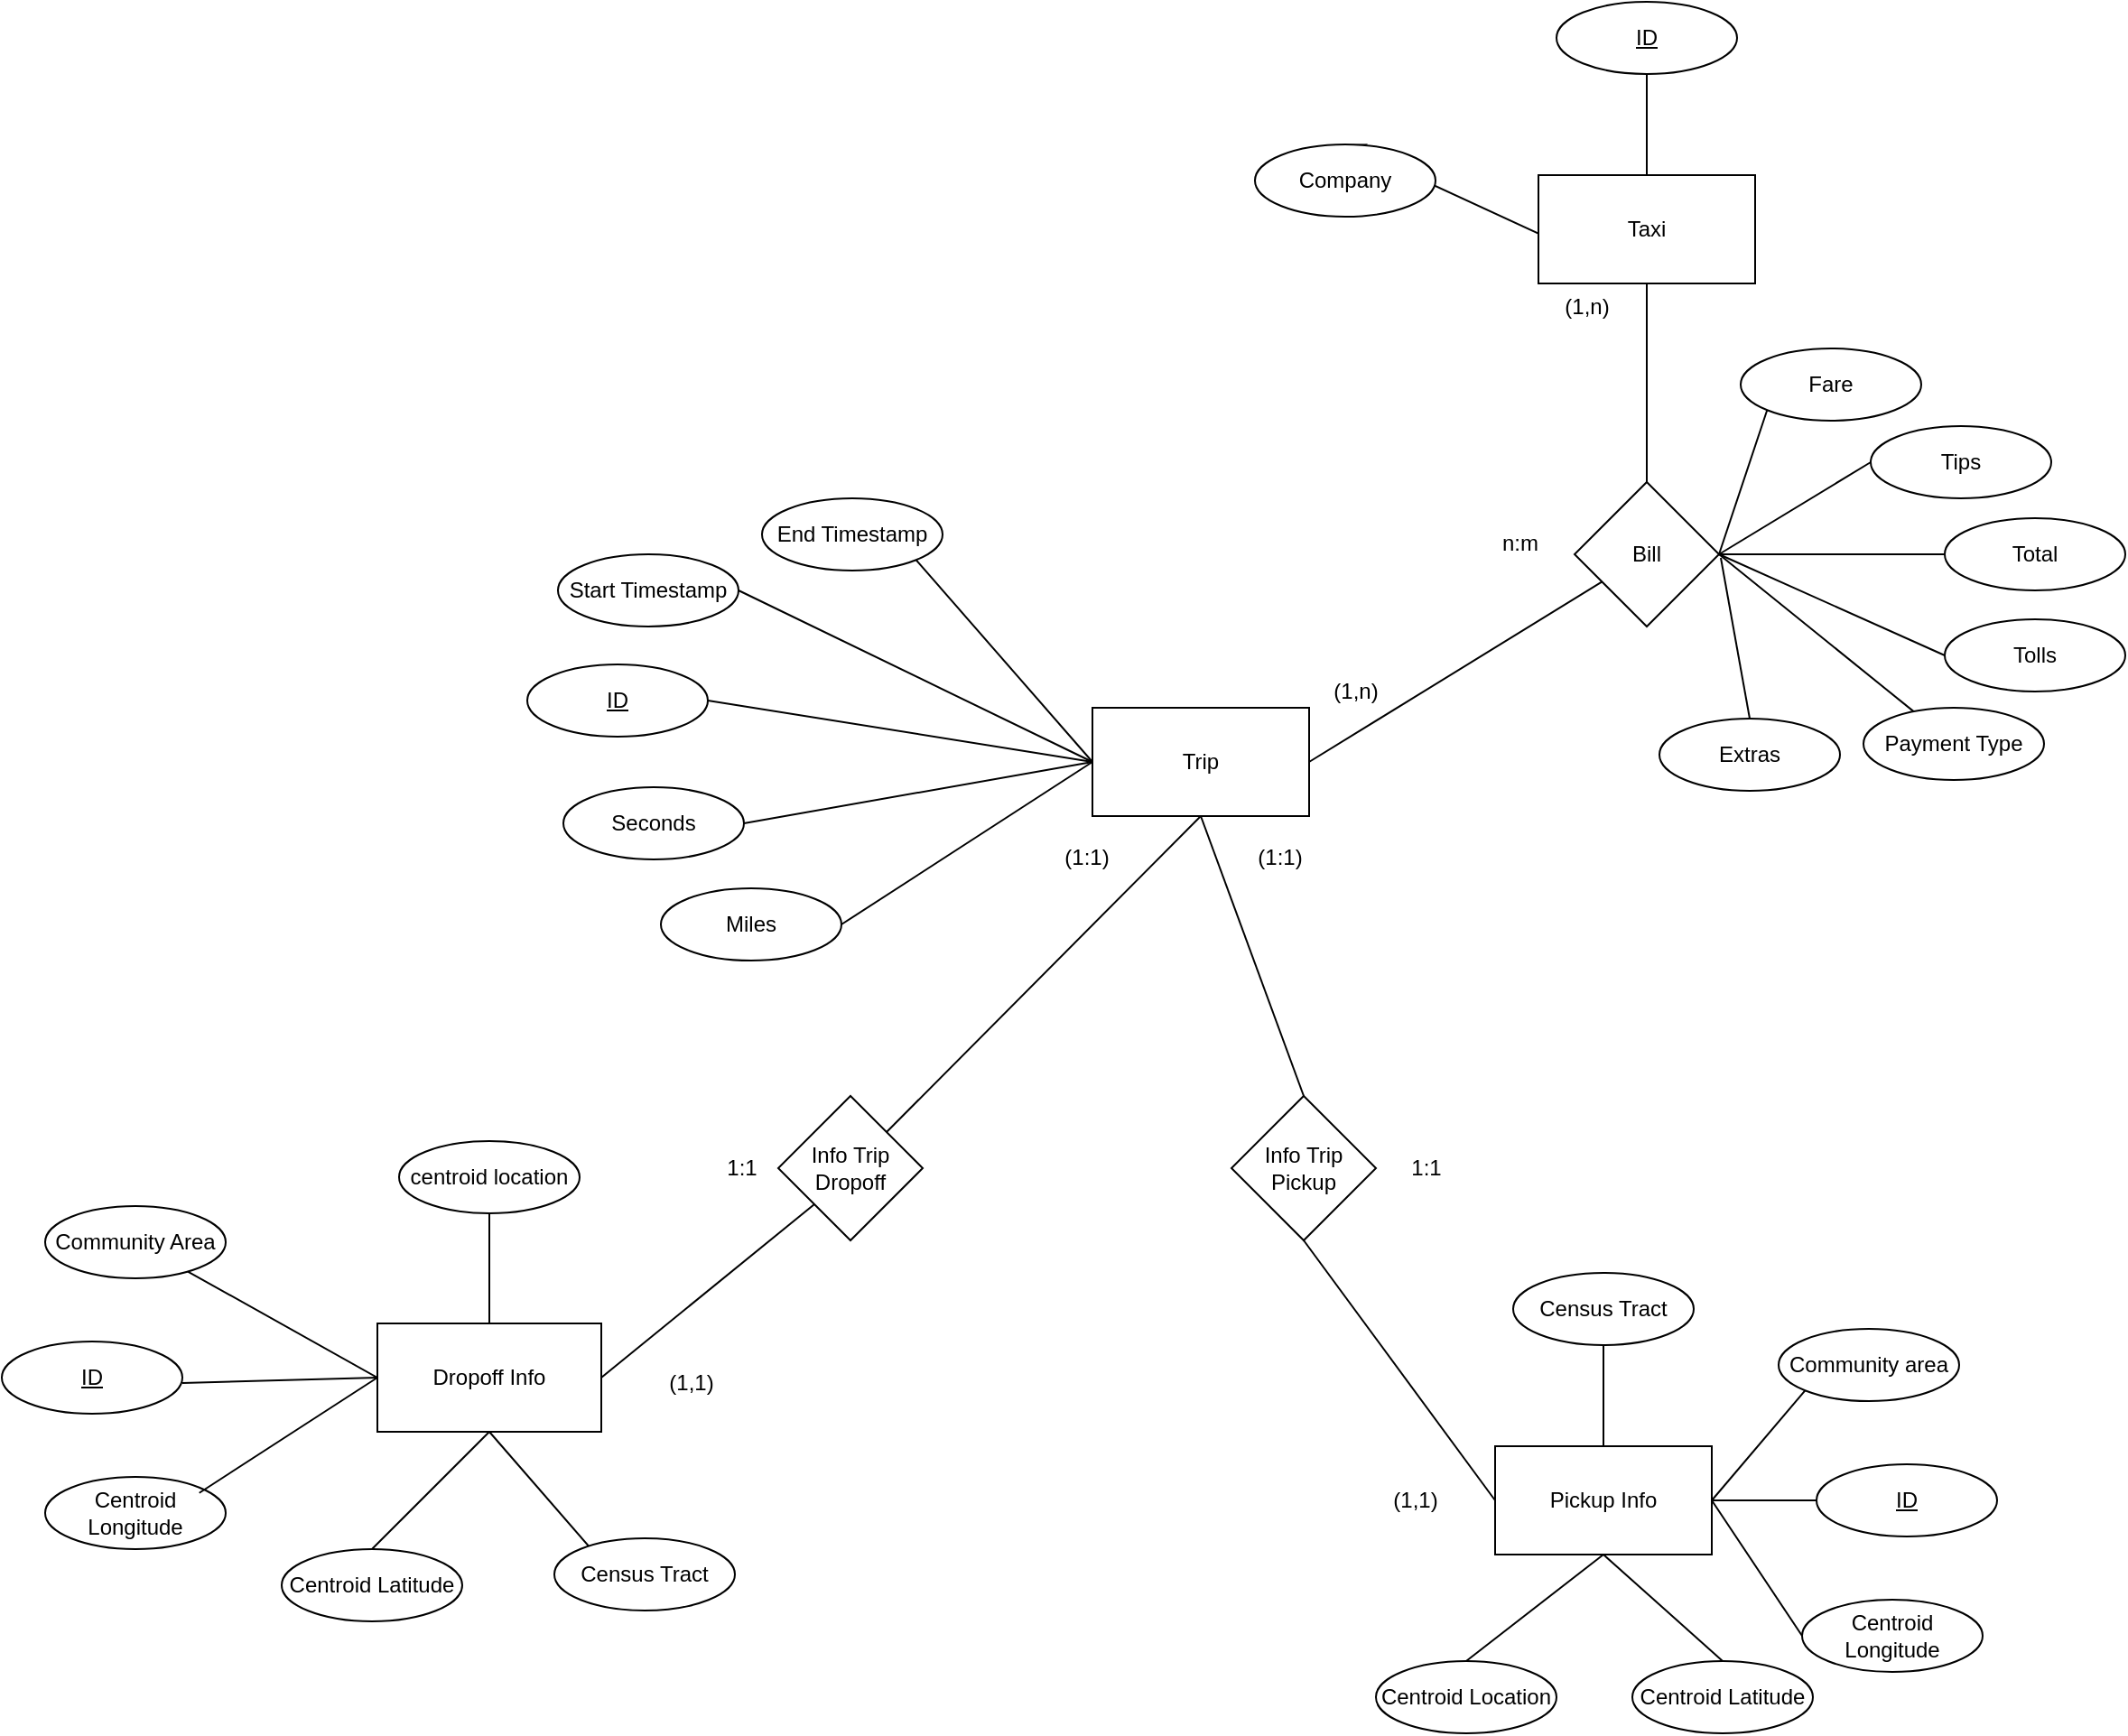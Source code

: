 <mxfile version="24.3.1" type="google">
  <diagram name="Página-1" id="5BBRs1TUjezzs2sZiRqs">
    <mxGraphModel grid="0" page="0" gridSize="10" guides="1" tooltips="1" connect="1" arrows="1" fold="1" pageScale="1" pageWidth="827" pageHeight="1169" math="0" shadow="0">
      <root>
        <mxCell id="0" />
        <mxCell id="1" parent="0" />
        <mxCell id="VLyRMC3tnF9Kx2FfK0Kg-1" value="Trip" style="rounded=0;whiteSpace=wrap;html=1;" vertex="1" parent="1">
          <mxGeometry x="2" y="106" width="120" height="60" as="geometry" />
        </mxCell>
        <mxCell id="VLyRMC3tnF9Kx2FfK0Kg-2" value="End Timestamp" style="ellipse;whiteSpace=wrap;html=1;align=center;" vertex="1" parent="1">
          <mxGeometry x="-181" y="-10" width="100" height="40" as="geometry" />
        </mxCell>
        <mxCell id="VLyRMC3tnF9Kx2FfK0Kg-4" value="Start Timestamp" style="ellipse;whiteSpace=wrap;html=1;align=center;" vertex="1" parent="1">
          <mxGeometry x="-294" y="21" width="100" height="40" as="geometry" />
        </mxCell>
        <mxCell id="VLyRMC3tnF9Kx2FfK0Kg-6" value="ID" style="ellipse;whiteSpace=wrap;html=1;align=center;fontStyle=4;" vertex="1" parent="1">
          <mxGeometry x="-311" y="82" width="100" height="40" as="geometry" />
        </mxCell>
        <mxCell id="VLyRMC3tnF9Kx2FfK0Kg-8" value="Seconds" style="ellipse;whiteSpace=wrap;html=1;align=center;" vertex="1" parent="1">
          <mxGeometry x="-291" y="150" width="100" height="40" as="geometry" />
        </mxCell>
        <mxCell id="VLyRMC3tnF9Kx2FfK0Kg-10" value="Miles" style="ellipse;whiteSpace=wrap;html=1;align=center;" vertex="1" parent="1">
          <mxGeometry x="-237" y="206" width="100" height="40" as="geometry" />
        </mxCell>
        <mxCell id="VLyRMC3tnF9Kx2FfK0Kg-14" style="edgeStyle=none;curved=1;rounded=0;orthogonalLoop=1;jettySize=auto;html=1;exitX=0.5;exitY=1;exitDx=0;exitDy=0;entryX=0.5;entryY=0;entryDx=0;entryDy=0;fontSize=12;startSize=8;endSize=8;" edge="1" parent="1" source="VLyRMC3tnF9Kx2FfK0Kg-12" target="VLyRMC3tnF9Kx2FfK0Kg-13">
          <mxGeometry relative="1" as="geometry" />
        </mxCell>
        <mxCell id="VLyRMC3tnF9Kx2FfK0Kg-12" value="Taxi" style="rounded=0;whiteSpace=wrap;html=1;" vertex="1" parent="1">
          <mxGeometry x="249" y="-189" width="120" height="60" as="geometry" />
        </mxCell>
        <mxCell id="VLyRMC3tnF9Kx2FfK0Kg-13" value="Company" style="ellipse;whiteSpace=wrap;html=1;align=center;" vertex="1" parent="1">
          <mxGeometry x="92" y="-206" width="100" height="40" as="geometry" />
        </mxCell>
        <mxCell id="VLyRMC3tnF9Kx2FfK0Kg-15" value="ID" style="ellipse;whiteSpace=wrap;html=1;align=center;fontStyle=4;" vertex="1" parent="1">
          <mxGeometry x="259" y="-285" width="100" height="40" as="geometry" />
        </mxCell>
        <mxCell id="VLyRMC3tnF9Kx2FfK0Kg-20" value="Fare" style="ellipse;whiteSpace=wrap;html=1;align=center;" vertex="1" parent="1">
          <mxGeometry x="361" y="-93" width="100" height="40" as="geometry" />
        </mxCell>
        <mxCell id="VLyRMC3tnF9Kx2FfK0Kg-22" value="Tips" style="ellipse;whiteSpace=wrap;html=1;align=center;" vertex="1" parent="1">
          <mxGeometry x="433" y="-50" width="100" height="40" as="geometry" />
        </mxCell>
        <mxCell id="VLyRMC3tnF9Kx2FfK0Kg-24" value="Tolls" style="ellipse;whiteSpace=wrap;html=1;align=center;" vertex="1" parent="1">
          <mxGeometry x="474" y="57" width="100" height="40" as="geometry" />
        </mxCell>
        <mxCell id="VLyRMC3tnF9Kx2FfK0Kg-26" value="Extras" style="ellipse;whiteSpace=wrap;html=1;align=center;" vertex="1" parent="1">
          <mxGeometry x="316" y="112" width="100" height="40" as="geometry" />
        </mxCell>
        <mxCell id="VLyRMC3tnF9Kx2FfK0Kg-28" value="Payment Type" style="ellipse;whiteSpace=wrap;html=1;align=center;" vertex="1" parent="1">
          <mxGeometry x="429" y="106" width="100" height="40" as="geometry" />
        </mxCell>
        <mxCell id="VLyRMC3tnF9Kx2FfK0Kg-30" value="Pickup Info" style="rounded=0;whiteSpace=wrap;html=1;" vertex="1" parent="1">
          <mxGeometry x="225" y="515" width="120" height="60" as="geometry" />
        </mxCell>
        <mxCell id="VLyRMC3tnF9Kx2FfK0Kg-31" value="Census Tract" style="ellipse;whiteSpace=wrap;html=1;align=center;" vertex="1" parent="1">
          <mxGeometry x="235" y="419" width="100" height="40" as="geometry" />
        </mxCell>
        <mxCell id="VLyRMC3tnF9Kx2FfK0Kg-33" value="Community area" style="ellipse;whiteSpace=wrap;html=1;align=center;" vertex="1" parent="1">
          <mxGeometry x="382" y="450" width="100" height="40" as="geometry" />
        </mxCell>
        <mxCell id="VLyRMC3tnF9Kx2FfK0Kg-35" value="ID" style="ellipse;whiteSpace=wrap;html=1;align=center;fontStyle=4;" vertex="1" parent="1">
          <mxGeometry x="403" y="525" width="100" height="40" as="geometry" />
        </mxCell>
        <mxCell id="VLyRMC3tnF9Kx2FfK0Kg-37" value="Centroid Longitude" style="ellipse;whiteSpace=wrap;html=1;align=center;" vertex="1" parent="1">
          <mxGeometry x="395" y="600" width="100" height="40" as="geometry" />
        </mxCell>
        <mxCell id="VLyRMC3tnF9Kx2FfK0Kg-39" value="Centroid Latitude" style="ellipse;whiteSpace=wrap;html=1;align=center;" vertex="1" parent="1">
          <mxGeometry x="301" y="634" width="100" height="40" as="geometry" />
        </mxCell>
        <mxCell id="VLyRMC3tnF9Kx2FfK0Kg-45" style="edgeStyle=none;curved=1;rounded=0;orthogonalLoop=1;jettySize=auto;html=1;entryX=0.5;entryY=1;entryDx=0;entryDy=0;fontSize=12;startSize=8;endSize=8;exitX=0.5;exitY=1;exitDx=0;exitDy=0;" edge="1" parent="1" source="VLyRMC3tnF9Kx2FfK0Kg-41" target="VLyRMC3tnF9Kx2FfK0Kg-44">
          <mxGeometry relative="1" as="geometry" />
        </mxCell>
        <mxCell id="VLyRMC3tnF9Kx2FfK0Kg-41" value="Dropoff Info" style="rounded=0;whiteSpace=wrap;html=1;" vertex="1" parent="1">
          <mxGeometry x="-394" y="447" width="124" height="60" as="geometry" />
        </mxCell>
        <mxCell id="VLyRMC3tnF9Kx2FfK0Kg-44" value="Census Tract" style="ellipse;whiteSpace=wrap;html=1;align=center;" vertex="1" parent="1">
          <mxGeometry x="-296" y="566" width="100" height="40" as="geometry" />
        </mxCell>
        <mxCell id="VLyRMC3tnF9Kx2FfK0Kg-46" value="ID" style="ellipse;whiteSpace=wrap;html=1;align=center;fontStyle=4;" vertex="1" parent="1">
          <mxGeometry x="-602" y="457" width="100" height="40" as="geometry" />
        </mxCell>
        <mxCell id="VLyRMC3tnF9Kx2FfK0Kg-48" value="Community Area" style="ellipse;whiteSpace=wrap;html=1;align=center;" vertex="1" parent="1">
          <mxGeometry x="-578" y="382" width="100" height="40" as="geometry" />
        </mxCell>
        <mxCell id="VLyRMC3tnF9Kx2FfK0Kg-51" value="Centroid Latitude" style="ellipse;whiteSpace=wrap;html=1;align=center;" vertex="1" parent="1">
          <mxGeometry x="-447" y="572" width="100" height="40" as="geometry" />
        </mxCell>
        <mxCell id="VLyRMC3tnF9Kx2FfK0Kg-53" value="Centroid Longitude" style="ellipse;whiteSpace=wrap;html=1;align=center;" vertex="1" parent="1">
          <mxGeometry x="-578" y="532" width="100" height="40" as="geometry" />
        </mxCell>
        <mxCell id="OvC8AXJkAFaHnAALXdvc-1" value="Bill" style="rhombus;whiteSpace=wrap;html=1;" vertex="1" parent="1">
          <mxGeometry x="269" y="-19" width="80" height="80" as="geometry" />
        </mxCell>
        <mxCell id="OvC8AXJkAFaHnAALXdvc-2" value="Info Trip Dropoff" style="rhombus;whiteSpace=wrap;html=1;" vertex="1" parent="1">
          <mxGeometry x="-172" y="321" width="80" height="80" as="geometry" />
        </mxCell>
        <mxCell id="OvC8AXJkAFaHnAALXdvc-3" value="Info Trip Pickup" style="rhombus;whiteSpace=wrap;html=1;" vertex="1" parent="1">
          <mxGeometry x="79" y="321" width="80" height="80" as="geometry" />
        </mxCell>
        <mxCell id="OvC8AXJkAFaHnAALXdvc-4" value="(1,1)" style="text;html=1;align=center;verticalAlign=middle;whiteSpace=wrap;rounded=0;" vertex="1" parent="1">
          <mxGeometry x="-250" y="465" width="60" height="30" as="geometry" />
        </mxCell>
        <mxCell id="OvC8AXJkAFaHnAALXdvc-5" value="(1,1)" style="text;html=1;align=center;verticalAlign=middle;whiteSpace=wrap;rounded=0;" vertex="1" parent="1">
          <mxGeometry x="151" y="530" width="60" height="30" as="geometry" />
        </mxCell>
        <mxCell id="OvC8AXJkAFaHnAALXdvc-9" value="" style="endArrow=none;html=1;rounded=0;entryX=0.5;entryY=1;entryDx=0;entryDy=0;" edge="1" parent="1" source="VLyRMC3tnF9Kx2FfK0Kg-12" target="VLyRMC3tnF9Kx2FfK0Kg-15">
          <mxGeometry width="50" height="50" relative="1" as="geometry">
            <mxPoint x="309" y="-209.711" as="sourcePoint" />
            <mxPoint x="309" y="-259.711" as="targetPoint" />
          </mxGeometry>
        </mxCell>
        <mxCell id="OvC8AXJkAFaHnAALXdvc-10" value="" style="endArrow=none;html=1;rounded=0;entryX=0.5;entryY=1;entryDx=0;entryDy=0;exitX=0.5;exitY=0;exitDx=0;exitDy=0;" edge="1" parent="1" source="OvC8AXJkAFaHnAALXdvc-1" target="VLyRMC3tnF9Kx2FfK0Kg-12">
          <mxGeometry width="50" height="50" relative="1" as="geometry">
            <mxPoint x="276" y="-65" as="sourcePoint" />
            <mxPoint x="326" y="-115" as="targetPoint" />
          </mxGeometry>
        </mxCell>
        <mxCell id="OvC8AXJkAFaHnAALXdvc-11" value="" style="endArrow=none;html=1;rounded=0;exitX=1;exitY=0.5;exitDx=0;exitDy=0;" edge="1" parent="1" source="VLyRMC3tnF9Kx2FfK0Kg-1" target="OvC8AXJkAFaHnAALXdvc-1">
          <mxGeometry width="50" height="50" relative="1" as="geometry">
            <mxPoint x="182" y="145" as="sourcePoint" />
            <mxPoint x="232" y="95" as="targetPoint" />
          </mxGeometry>
        </mxCell>
        <mxCell id="OvC8AXJkAFaHnAALXdvc-12" value="" style="endArrow=none;html=1;rounded=0;exitX=0.5;exitY=0;exitDx=0;exitDy=0;" edge="1" parent="1" source="VLyRMC3tnF9Kx2FfK0Kg-26">
          <mxGeometry width="50" height="50" relative="1" as="geometry">
            <mxPoint x="300" y="104" as="sourcePoint" />
            <mxPoint x="350" y="23" as="targetPoint" />
          </mxGeometry>
        </mxCell>
        <mxCell id="OvC8AXJkAFaHnAALXdvc-13" value="" style="endArrow=none;html=1;rounded=0;entryX=1;entryY=0.5;entryDx=0;entryDy=0;" edge="1" parent="1" source="VLyRMC3tnF9Kx2FfK0Kg-28" target="OvC8AXJkAFaHnAALXdvc-1">
          <mxGeometry width="50" height="50" relative="1" as="geometry">
            <mxPoint x="381" y="81" as="sourcePoint" />
            <mxPoint x="431" y="31" as="targetPoint" />
          </mxGeometry>
        </mxCell>
        <mxCell id="OvC8AXJkAFaHnAALXdvc-15" value="" style="endArrow=none;html=1;rounded=0;exitX=1;exitY=0.5;exitDx=0;exitDy=0;entryX=0;entryY=1;entryDx=0;entryDy=0;" edge="1" parent="1" source="OvC8AXJkAFaHnAALXdvc-1" target="VLyRMC3tnF9Kx2FfK0Kg-20">
          <mxGeometry width="50" height="50" relative="1" as="geometry">
            <mxPoint x="334" y="-2" as="sourcePoint" />
            <mxPoint x="384" y="-52" as="targetPoint" />
          </mxGeometry>
        </mxCell>
        <mxCell id="OvC8AXJkAFaHnAALXdvc-16" value="" style="endArrow=none;html=1;rounded=0;exitX=1;exitY=0.5;exitDx=0;exitDy=0;entryX=0;entryY=0.5;entryDx=0;entryDy=0;" edge="1" parent="1" source="OvC8AXJkAFaHnAALXdvc-1" target="VLyRMC3tnF9Kx2FfK0Kg-22">
          <mxGeometry width="50" height="50" relative="1" as="geometry">
            <mxPoint x="369" y="22" as="sourcePoint" />
            <mxPoint x="419" y="-28" as="targetPoint" />
          </mxGeometry>
        </mxCell>
        <mxCell id="OvC8AXJkAFaHnAALXdvc-17" value="" style="endArrow=none;html=1;rounded=0;exitX=1;exitY=0.5;exitDx=0;exitDy=0;entryX=0;entryY=0.5;entryDx=0;entryDy=0;" edge="1" parent="1" source="OvC8AXJkAFaHnAALXdvc-1" target="OvC8AXJkAFaHnAALXdvc-19">
          <mxGeometry width="50" height="50" relative="1" as="geometry">
            <mxPoint x="379" y="53" as="sourcePoint" />
            <mxPoint x="469" y="21" as="targetPoint" />
          </mxGeometry>
        </mxCell>
        <mxCell id="OvC8AXJkAFaHnAALXdvc-18" value="" style="endArrow=none;html=1;rounded=0;entryX=0;entryY=0.5;entryDx=0;entryDy=0;exitX=1;exitY=0.5;exitDx=0;exitDy=0;" edge="1" parent="1" source="OvC8AXJkAFaHnAALXdvc-1" target="VLyRMC3tnF9Kx2FfK0Kg-24">
          <mxGeometry width="50" height="50" relative="1" as="geometry">
            <mxPoint x="374" y="80" as="sourcePoint" />
            <mxPoint x="424" y="30" as="targetPoint" />
          </mxGeometry>
        </mxCell>
        <mxCell id="OvC8AXJkAFaHnAALXdvc-19" value="Total" style="ellipse;whiteSpace=wrap;html=1;align=center;" vertex="1" parent="1">
          <mxGeometry x="474" y="1" width="100" height="40" as="geometry" />
        </mxCell>
        <mxCell id="OvC8AXJkAFaHnAALXdvc-20" value="" style="endArrow=none;html=1;rounded=0;entryX=1;entryY=1;entryDx=0;entryDy=0;exitX=0;exitY=0.5;exitDx=0;exitDy=0;" edge="1" parent="1" source="VLyRMC3tnF9Kx2FfK0Kg-1" target="VLyRMC3tnF9Kx2FfK0Kg-2">
          <mxGeometry width="50" height="50" relative="1" as="geometry">
            <mxPoint x="5" y="106" as="sourcePoint" />
            <mxPoint x="55" y="56" as="targetPoint" />
          </mxGeometry>
        </mxCell>
        <mxCell id="OvC8AXJkAFaHnAALXdvc-21" value="" style="endArrow=none;html=1;rounded=0;entryX=0;entryY=0.5;entryDx=0;entryDy=0;exitX=1;exitY=0.5;exitDx=0;exitDy=0;" edge="1" parent="1" source="VLyRMC3tnF9Kx2FfK0Kg-4" target="VLyRMC3tnF9Kx2FfK0Kg-1">
          <mxGeometry width="50" height="50" relative="1" as="geometry">
            <mxPoint x="-105" y="165" as="sourcePoint" />
            <mxPoint x="-55" y="115" as="targetPoint" />
          </mxGeometry>
        </mxCell>
        <mxCell id="OvC8AXJkAFaHnAALXdvc-22" value="" style="endArrow=none;html=1;rounded=0;entryX=0;entryY=0.5;entryDx=0;entryDy=0;exitX=1;exitY=0.5;exitDx=0;exitDy=0;" edge="1" parent="1" source="VLyRMC3tnF9Kx2FfK0Kg-6" target="VLyRMC3tnF9Kx2FfK0Kg-1">
          <mxGeometry width="50" height="50" relative="1" as="geometry">
            <mxPoint x="-145" y="169" as="sourcePoint" />
            <mxPoint x="-95" y="119" as="targetPoint" />
          </mxGeometry>
        </mxCell>
        <mxCell id="OvC8AXJkAFaHnAALXdvc-23" value="" style="endArrow=none;html=1;rounded=0;entryX=0;entryY=0.5;entryDx=0;entryDy=0;exitX=1;exitY=0.5;exitDx=0;exitDy=0;" edge="1" parent="1" source="VLyRMC3tnF9Kx2FfK0Kg-8" target="VLyRMC3tnF9Kx2FfK0Kg-1">
          <mxGeometry width="50" height="50" relative="1" as="geometry">
            <mxPoint x="-111" y="176" as="sourcePoint" />
            <mxPoint x="-61" y="126" as="targetPoint" />
          </mxGeometry>
        </mxCell>
        <mxCell id="OvC8AXJkAFaHnAALXdvc-24" value="" style="endArrow=none;html=1;rounded=0;entryX=0;entryY=0.5;entryDx=0;entryDy=0;exitX=1;exitY=0.5;exitDx=0;exitDy=0;" edge="1" parent="1" source="VLyRMC3tnF9Kx2FfK0Kg-10" target="VLyRMC3tnF9Kx2FfK0Kg-1">
          <mxGeometry width="50" height="50" relative="1" as="geometry">
            <mxPoint x="-99" y="221" as="sourcePoint" />
            <mxPoint x="-49" y="171" as="targetPoint" />
          </mxGeometry>
        </mxCell>
        <mxCell id="OvC8AXJkAFaHnAALXdvc-25" value="(1,n)" style="text;html=1;align=center;verticalAlign=middle;whiteSpace=wrap;rounded=0;" vertex="1" parent="1">
          <mxGeometry x="246" y="-131" width="60" height="30" as="geometry" />
        </mxCell>
        <mxCell id="OvC8AXJkAFaHnAALXdvc-26" value="(1,n)" style="text;html=1;align=center;verticalAlign=middle;whiteSpace=wrap;rounded=0;" vertex="1" parent="1">
          <mxGeometry x="118" y="82" width="60" height="30" as="geometry" />
        </mxCell>
        <mxCell id="OvC8AXJkAFaHnAALXdvc-27" value="n:m" style="text;html=1;align=center;verticalAlign=middle;whiteSpace=wrap;rounded=0;" vertex="1" parent="1">
          <mxGeometry x="209" width="60" height="30" as="geometry" />
        </mxCell>
        <mxCell id="OvC8AXJkAFaHnAALXdvc-28" value="" style="endArrow=none;html=1;rounded=0;entryX=0;entryY=0.5;entryDx=0;entryDy=0;" edge="1" parent="1" source="VLyRMC3tnF9Kx2FfK0Kg-48" target="VLyRMC3tnF9Kx2FfK0Kg-41">
          <mxGeometry width="50" height="50" relative="1" as="geometry">
            <mxPoint x="-492.645" y="419.142" as="sourcePoint" />
            <mxPoint x="-410" y="397" as="targetPoint" />
          </mxGeometry>
        </mxCell>
        <mxCell id="OvC8AXJkAFaHnAALXdvc-29" value="" style="endArrow=none;html=1;rounded=0;entryX=0;entryY=0.5;entryDx=0;entryDy=0;exitX=1;exitY=0.5;exitDx=0;exitDy=0;" edge="1" parent="1" target="VLyRMC3tnF9Kx2FfK0Kg-41">
          <mxGeometry width="50" height="50" relative="1" as="geometry">
            <mxPoint x="-502" y="480" as="sourcePoint" />
            <mxPoint x="-430" y="466" as="targetPoint" />
          </mxGeometry>
        </mxCell>
        <mxCell id="OvC8AXJkAFaHnAALXdvc-30" value="" style="endArrow=none;html=1;rounded=0;entryX=0;entryY=0.5;entryDx=0;entryDy=0;exitX=1;exitY=0;exitDx=0;exitDy=0;" edge="1" parent="1" target="VLyRMC3tnF9Kx2FfK0Kg-41">
          <mxGeometry width="50" height="50" relative="1" as="geometry">
            <mxPoint x="-492.645" y="540.858" as="sourcePoint" />
            <mxPoint x="-425" y="491" as="targetPoint" />
          </mxGeometry>
        </mxCell>
        <mxCell id="OvC8AXJkAFaHnAALXdvc-31" value="" style="endArrow=none;html=1;rounded=0;entryX=0.5;entryY=1;entryDx=0;entryDy=0;exitX=0.5;exitY=0;exitDx=0;exitDy=0;" edge="1" parent="1" source="VLyRMC3tnF9Kx2FfK0Kg-51" target="VLyRMC3tnF9Kx2FfK0Kg-41">
          <mxGeometry width="50" height="50" relative="1" as="geometry">
            <mxPoint x="-430" y="577" as="sourcePoint" />
            <mxPoint x="-380" y="527" as="targetPoint" />
          </mxGeometry>
        </mxCell>
        <mxCell id="OvC8AXJkAFaHnAALXdvc-32" value="" style="endArrow=none;html=1;rounded=0;entryX=0.5;entryY=1;entryDx=0;entryDy=0;exitX=0.5;exitY=0;exitDx=0;exitDy=0;" edge="1" parent="1" source="VLyRMC3tnF9Kx2FfK0Kg-30" target="VLyRMC3tnF9Kx2FfK0Kg-31">
          <mxGeometry width="50" height="50" relative="1" as="geometry">
            <mxPoint x="222" y="519" as="sourcePoint" />
            <mxPoint x="272" y="469" as="targetPoint" />
          </mxGeometry>
        </mxCell>
        <mxCell id="OvC8AXJkAFaHnAALXdvc-33" value="" style="endArrow=none;html=1;rounded=0;entryX=0;entryY=1;entryDx=0;entryDy=0;exitX=1;exitY=0.5;exitDx=0;exitDy=0;" edge="1" parent="1" source="VLyRMC3tnF9Kx2FfK0Kg-30" target="VLyRMC3tnF9Kx2FfK0Kg-33">
          <mxGeometry width="50" height="50" relative="1" as="geometry">
            <mxPoint x="316" y="515" as="sourcePoint" />
            <mxPoint x="366" y="465" as="targetPoint" />
          </mxGeometry>
        </mxCell>
        <mxCell id="OvC8AXJkAFaHnAALXdvc-34" value="" style="endArrow=none;html=1;rounded=0;entryX=0;entryY=0.5;entryDx=0;entryDy=0;exitX=1;exitY=0.5;exitDx=0;exitDy=0;" edge="1" parent="1" source="VLyRMC3tnF9Kx2FfK0Kg-30" target="VLyRMC3tnF9Kx2FfK0Kg-35">
          <mxGeometry width="50" height="50" relative="1" as="geometry">
            <mxPoint x="341" y="632" as="sourcePoint" />
            <mxPoint x="391" y="582" as="targetPoint" />
          </mxGeometry>
        </mxCell>
        <mxCell id="OvC8AXJkAFaHnAALXdvc-35" value="" style="endArrow=none;html=1;rounded=0;entryX=0.5;entryY=1;entryDx=0;entryDy=0;exitX=0.5;exitY=0;exitDx=0;exitDy=0;" edge="1" parent="1" source="VLyRMC3tnF9Kx2FfK0Kg-39" target="VLyRMC3tnF9Kx2FfK0Kg-30">
          <mxGeometry width="50" height="50" relative="1" as="geometry">
            <mxPoint x="277" y="638" as="sourcePoint" />
            <mxPoint x="327" y="588" as="targetPoint" />
          </mxGeometry>
        </mxCell>
        <mxCell id="OvC8AXJkAFaHnAALXdvc-36" value="" style="endArrow=none;html=1;rounded=0;entryX=1;entryY=0.5;entryDx=0;entryDy=0;exitX=0;exitY=0.5;exitDx=0;exitDy=0;" edge="1" parent="1" source="VLyRMC3tnF9Kx2FfK0Kg-37" target="VLyRMC3tnF9Kx2FfK0Kg-30">
          <mxGeometry width="50" height="50" relative="1" as="geometry">
            <mxPoint x="311" y="632" as="sourcePoint" />
            <mxPoint x="361" y="582" as="targetPoint" />
          </mxGeometry>
        </mxCell>
        <mxCell id="OvC8AXJkAFaHnAALXdvc-37" value="" style="endArrow=none;html=1;rounded=0;entryX=0;entryY=1;entryDx=0;entryDy=0;exitX=1;exitY=0.5;exitDx=0;exitDy=0;" edge="1" parent="1" source="VLyRMC3tnF9Kx2FfK0Kg-41" target="OvC8AXJkAFaHnAALXdvc-2">
          <mxGeometry width="50" height="50" relative="1" as="geometry">
            <mxPoint x="-268" y="444" as="sourcePoint" />
            <mxPoint x="-218" y="394" as="targetPoint" />
          </mxGeometry>
        </mxCell>
        <mxCell id="OvC8AXJkAFaHnAALXdvc-38" value="" style="endArrow=none;html=1;rounded=0;entryX=0.5;entryY=1;entryDx=0;entryDy=0;exitX=1;exitY=0;exitDx=0;exitDy=0;" edge="1" parent="1" source="OvC8AXJkAFaHnAALXdvc-2" target="VLyRMC3tnF9Kx2FfK0Kg-1">
          <mxGeometry width="50" height="50" relative="1" as="geometry">
            <mxPoint x="-67" y="307" as="sourcePoint" />
            <mxPoint x="-17" y="257" as="targetPoint" />
          </mxGeometry>
        </mxCell>
        <mxCell id="OvC8AXJkAFaHnAALXdvc-39" value="" style="endArrow=none;html=1;rounded=0;entryX=0.5;entryY=1;entryDx=0;entryDy=0;exitX=0;exitY=0.5;exitDx=0;exitDy=0;" edge="1" parent="1" source="VLyRMC3tnF9Kx2FfK0Kg-30" target="OvC8AXJkAFaHnAALXdvc-3">
          <mxGeometry width="50" height="50" relative="1" as="geometry">
            <mxPoint x="141" y="496" as="sourcePoint" />
            <mxPoint x="191" y="446" as="targetPoint" />
          </mxGeometry>
        </mxCell>
        <mxCell id="OvC8AXJkAFaHnAALXdvc-40" value="" style="endArrow=none;html=1;rounded=0;exitX=0.5;exitY=0;exitDx=0;exitDy=0;entryX=0.5;entryY=1;entryDx=0;entryDy=0;" edge="1" parent="1" source="OvC8AXJkAFaHnAALXdvc-3" target="VLyRMC3tnF9Kx2FfK0Kg-1">
          <mxGeometry width="50" height="50" relative="1" as="geometry">
            <mxPoint x="21" y="322" as="sourcePoint" />
            <mxPoint x="71" y="272" as="targetPoint" />
          </mxGeometry>
        </mxCell>
        <mxCell id="OvC8AXJkAFaHnAALXdvc-41" value="1:1" style="text;html=1;align=center;verticalAlign=middle;whiteSpace=wrap;rounded=0;" vertex="1" parent="1">
          <mxGeometry x="-222" y="346" width="60" height="30" as="geometry" />
        </mxCell>
        <mxCell id="OvC8AXJkAFaHnAALXdvc-42" value="1:1" style="text;html=1;align=center;verticalAlign=middle;whiteSpace=wrap;rounded=0;" vertex="1" parent="1">
          <mxGeometry x="157" y="346" width="60" height="30" as="geometry" />
        </mxCell>
        <mxCell id="OvC8AXJkAFaHnAALXdvc-43" value="Centroid Location" style="ellipse;whiteSpace=wrap;html=1;align=center;" vertex="1" parent="1">
          <mxGeometry x="159" y="634" width="100" height="40" as="geometry" />
        </mxCell>
        <mxCell id="OvC8AXJkAFaHnAALXdvc-44" value="centroid location" style="ellipse;whiteSpace=wrap;html=1;align=center;" vertex="1" parent="1">
          <mxGeometry x="-382" y="346" width="100" height="40" as="geometry" />
        </mxCell>
        <mxCell id="OvC8AXJkAFaHnAALXdvc-45" value="" style="endArrow=none;html=1;rounded=0;entryX=0.5;entryY=1;entryDx=0;entryDy=0;exitX=0.5;exitY=0;exitDx=0;exitDy=0;" edge="1" parent="1" source="VLyRMC3tnF9Kx2FfK0Kg-41" target="OvC8AXJkAFaHnAALXdvc-44">
          <mxGeometry width="50" height="50" relative="1" as="geometry">
            <mxPoint x="-383" y="455" as="sourcePoint" />
            <mxPoint x="-333" y="405" as="targetPoint" />
          </mxGeometry>
        </mxCell>
        <mxCell id="OvC8AXJkAFaHnAALXdvc-46" value="" style="endArrow=none;html=1;rounded=0;entryX=0.5;entryY=1;entryDx=0;entryDy=0;exitX=0.5;exitY=0;exitDx=0;exitDy=0;" edge="1" parent="1" source="OvC8AXJkAFaHnAALXdvc-43" target="VLyRMC3tnF9Kx2FfK0Kg-30">
          <mxGeometry width="50" height="50" relative="1" as="geometry">
            <mxPoint x="212" y="634" as="sourcePoint" />
            <mxPoint x="262" y="584" as="targetPoint" />
          </mxGeometry>
        </mxCell>
        <mxCell id="6TTeQMK_phLxKAAykiyL-1" value="(1:1)" style="text;html=1;align=center;verticalAlign=middle;whiteSpace=wrap;rounded=0;" vertex="1" parent="1">
          <mxGeometry x="-31" y="174" width="60" height="30" as="geometry" />
        </mxCell>
        <mxCell id="6TTeQMK_phLxKAAykiyL-2" value="(1:1)" style="text;html=1;align=center;verticalAlign=middle;whiteSpace=wrap;rounded=0;" vertex="1" parent="1">
          <mxGeometry x="76" y="174" width="60" height="30" as="geometry" />
        </mxCell>
      </root>
    </mxGraphModel>
  </diagram>
</mxfile>
